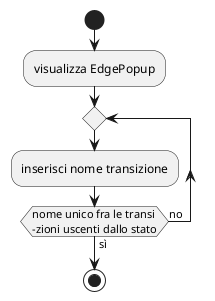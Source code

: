 @startuml
start
:visualizza EdgePopup;
repeat
:inserisci nome transizione;
repeat while(nome unico fra le transi\n-zioni uscenti dallo stato) is(no) not(sì)
stop
@enduml